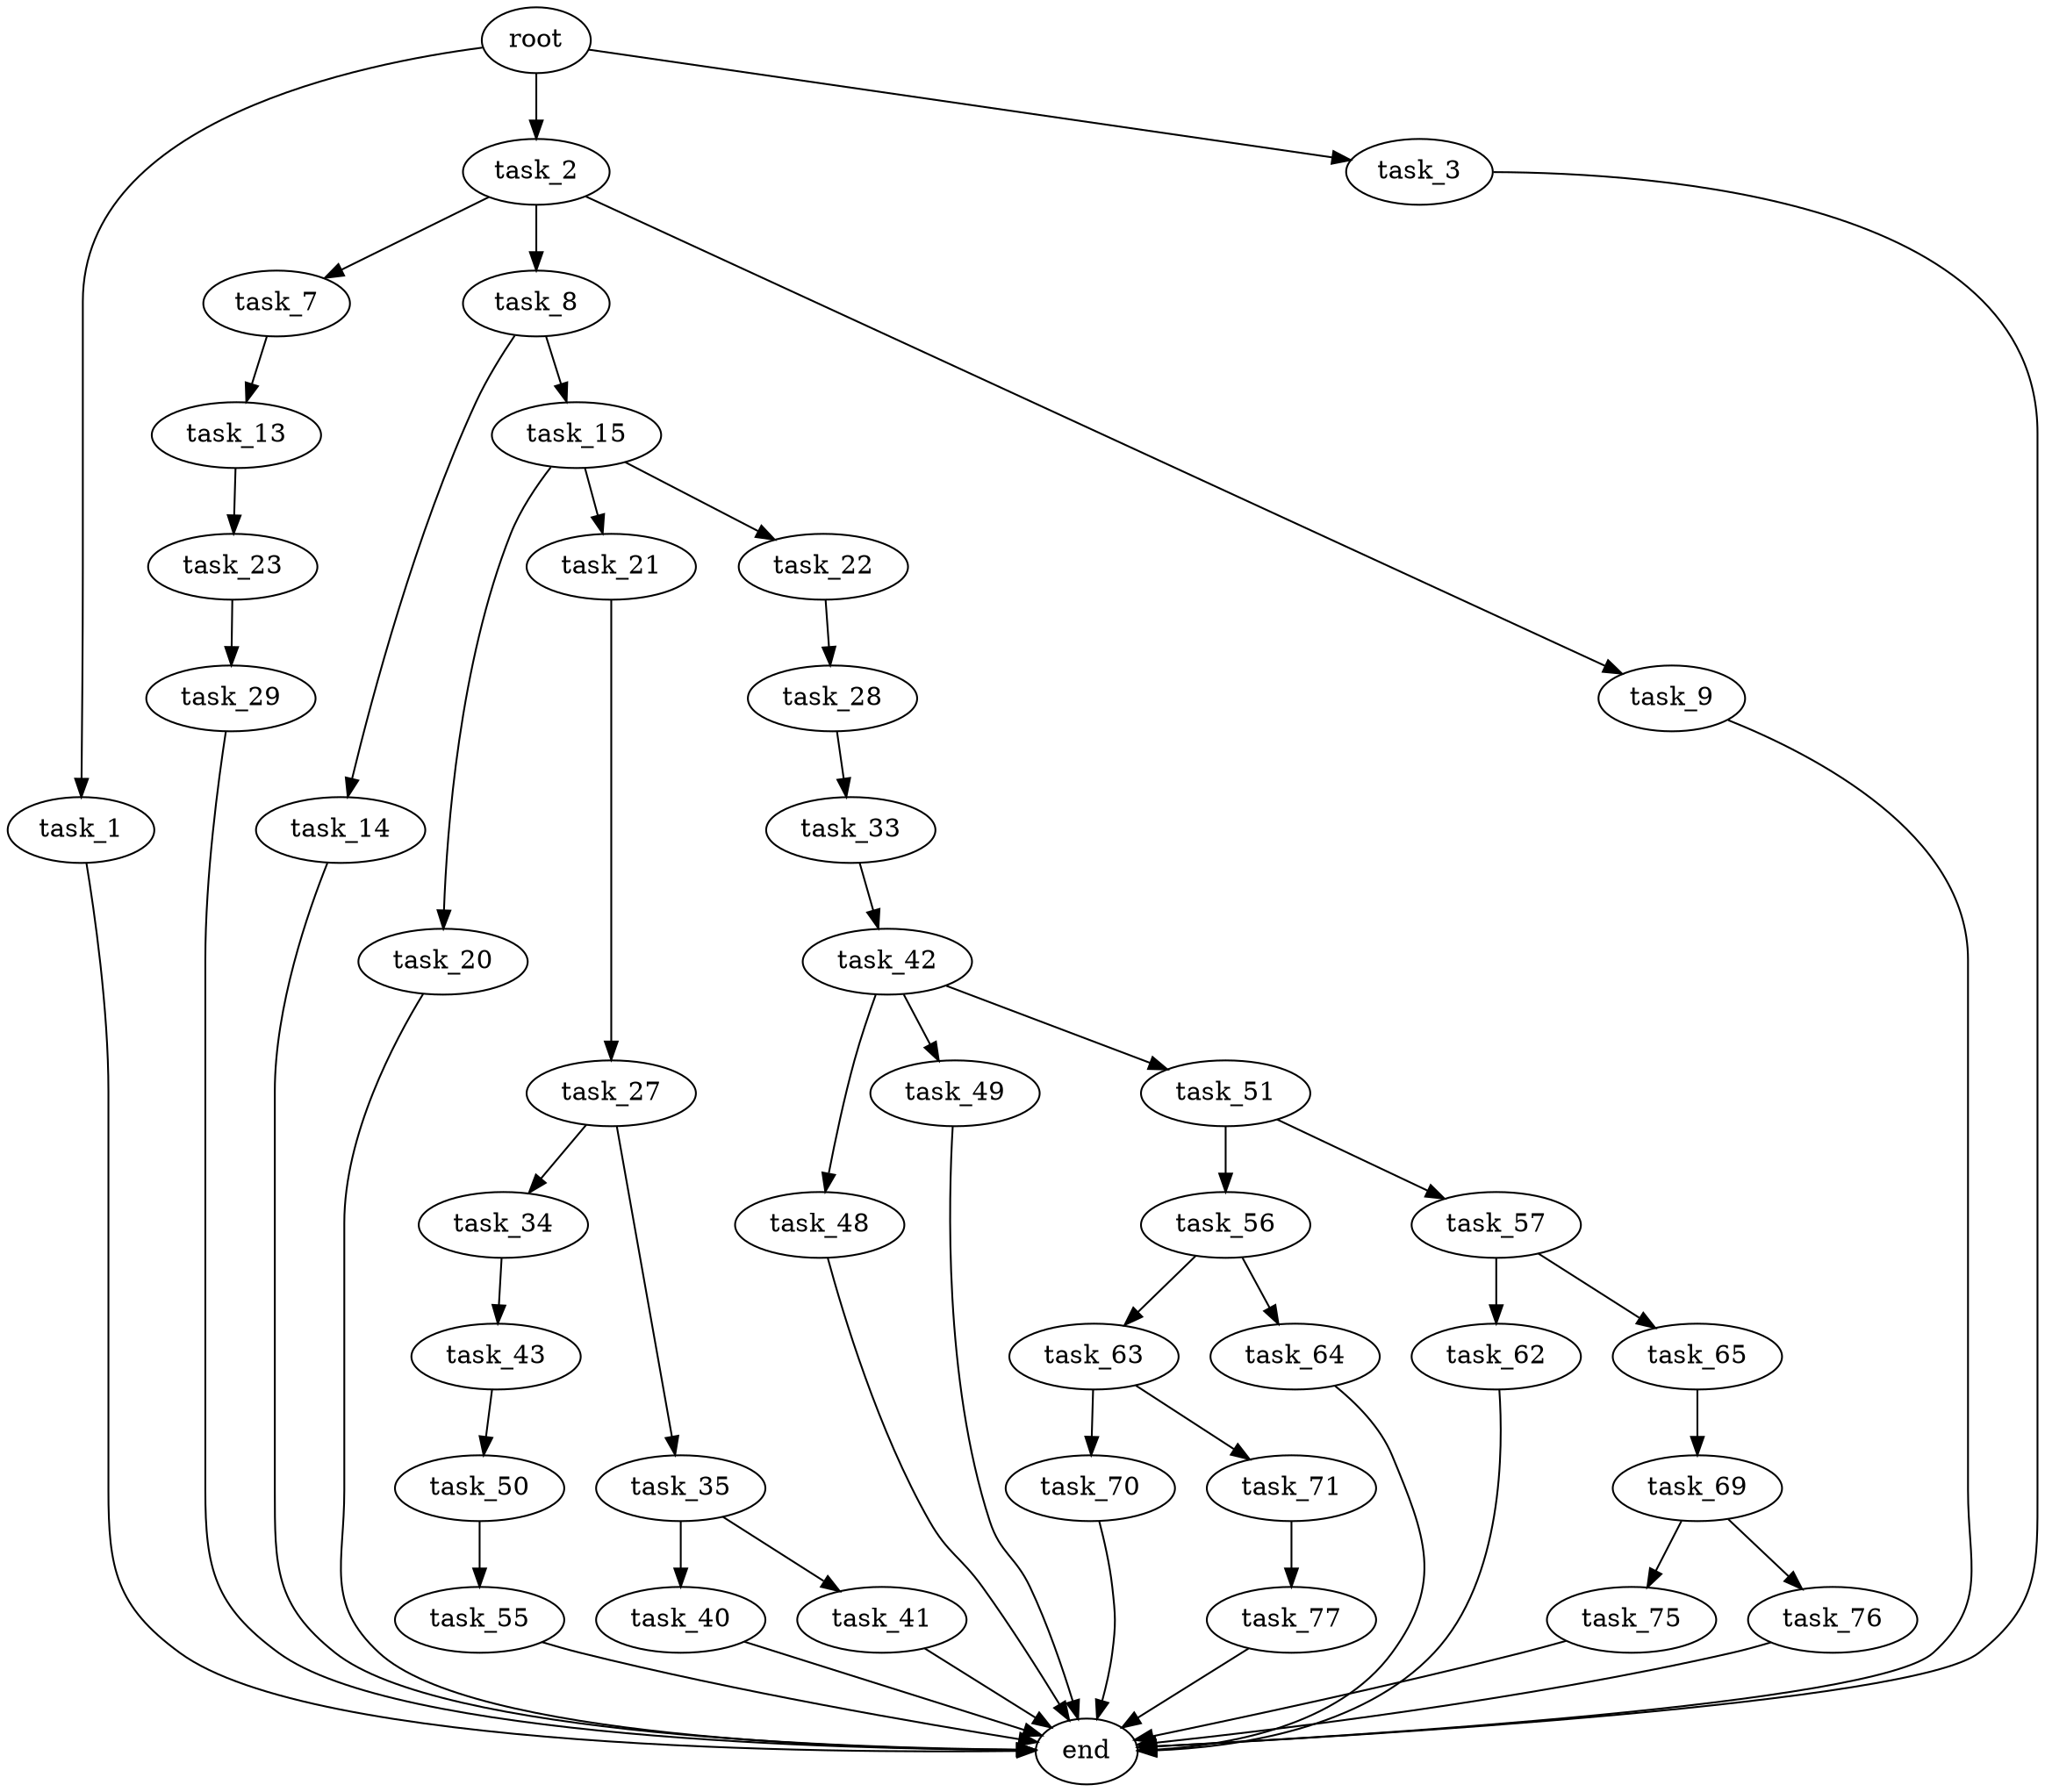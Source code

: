digraph G {
  root [size="0.000000"];
  task_1 [size="368293445632.000000"];
  task_2 [size="298735489638.000000"];
  task_3 [size="5627510491.000000"];
  task_7 [size="652676084390.000000"];
  task_8 [size="230484764245.000000"];
  task_9 [size="1073741824000.000000"];
  task_13 [size="549755813888.000000"];
  task_14 [size="418749980736.000000"];
  task_15 [size="26222499247.000000"];
  task_20 [size="842063153568.000000"];
  task_21 [size="9959485278.000000"];
  task_22 [size="872440600482.000000"];
  task_23 [size="137781583602.000000"];
  task_27 [size="7080803156.000000"];
  task_28 [size="782757789696.000000"];
  task_29 [size="42443862697.000000"];
  task_33 [size="74684887619.000000"];
  task_34 [size="380386090540.000000"];
  task_35 [size="1073741824000.000000"];
  task_40 [size="15278401014.000000"];
  task_41 [size="19115615664.000000"];
  task_42 [size="142999685647.000000"];
  task_43 [size="32291267856.000000"];
  task_48 [size="4047426883.000000"];
  task_49 [size="30403622544.000000"];
  task_50 [size="1135154422.000000"];
  task_51 [size="359231640451.000000"];
  task_55 [size="145424463901.000000"];
  task_56 [size="31851226146.000000"];
  task_57 [size="2755073490.000000"];
  task_62 [size="368293445632.000000"];
  task_63 [size="44216870141.000000"];
  task_64 [size="231928233984.000000"];
  task_65 [size="231928233984.000000"];
  task_69 [size="434593568807.000000"];
  task_70 [size="48038662993.000000"];
  task_71 [size="434186667767.000000"];
  task_75 [size="2886381563.000000"];
  task_76 [size="28991029248.000000"];
  task_77 [size="568961732470.000000"];
  end [size="0.000000"];

  root -> task_1 [size="1.000000"];
  root -> task_2 [size="1.000000"];
  root -> task_3 [size="1.000000"];
  task_1 -> end [size="1.000000"];
  task_2 -> task_7 [size="411041792.000000"];
  task_2 -> task_8 [size="411041792.000000"];
  task_2 -> task_9 [size="411041792.000000"];
  task_3 -> end [size="1.000000"];
  task_7 -> task_13 [size="411041792.000000"];
  task_8 -> task_14 [size="411041792.000000"];
  task_8 -> task_15 [size="411041792.000000"];
  task_9 -> end [size="1.000000"];
  task_13 -> task_23 [size="536870912.000000"];
  task_14 -> end [size="1.000000"];
  task_15 -> task_20 [size="838860800.000000"];
  task_15 -> task_21 [size="838860800.000000"];
  task_15 -> task_22 [size="838860800.000000"];
  task_20 -> end [size="1.000000"];
  task_21 -> task_27 [size="209715200.000000"];
  task_22 -> task_28 [size="536870912.000000"];
  task_23 -> task_29 [size="134217728.000000"];
  task_27 -> task_34 [size="209715200.000000"];
  task_27 -> task_35 [size="209715200.000000"];
  task_28 -> task_33 [size="679477248.000000"];
  task_29 -> end [size="1.000000"];
  task_33 -> task_42 [size="134217728.000000"];
  task_34 -> task_43 [size="536870912.000000"];
  task_35 -> task_40 [size="838860800.000000"];
  task_35 -> task_41 [size="838860800.000000"];
  task_40 -> end [size="1.000000"];
  task_41 -> end [size="1.000000"];
  task_42 -> task_48 [size="301989888.000000"];
  task_42 -> task_49 [size="301989888.000000"];
  task_42 -> task_51 [size="301989888.000000"];
  task_43 -> task_50 [size="33554432.000000"];
  task_48 -> end [size="1.000000"];
  task_49 -> end [size="1.000000"];
  task_50 -> task_55 [size="33554432.000000"];
  task_51 -> task_56 [size="536870912.000000"];
  task_51 -> task_57 [size="536870912.000000"];
  task_55 -> end [size="1.000000"];
  task_56 -> task_63 [size="838860800.000000"];
  task_56 -> task_64 [size="838860800.000000"];
  task_57 -> task_62 [size="75497472.000000"];
  task_57 -> task_65 [size="75497472.000000"];
  task_62 -> end [size="1.000000"];
  task_63 -> task_70 [size="838860800.000000"];
  task_63 -> task_71 [size="838860800.000000"];
  task_64 -> end [size="1.000000"];
  task_65 -> task_69 [size="301989888.000000"];
  task_69 -> task_75 [size="411041792.000000"];
  task_69 -> task_76 [size="411041792.000000"];
  task_70 -> end [size="1.000000"];
  task_71 -> task_77 [size="536870912.000000"];
  task_75 -> end [size="1.000000"];
  task_76 -> end [size="1.000000"];
  task_77 -> end [size="1.000000"];
}
